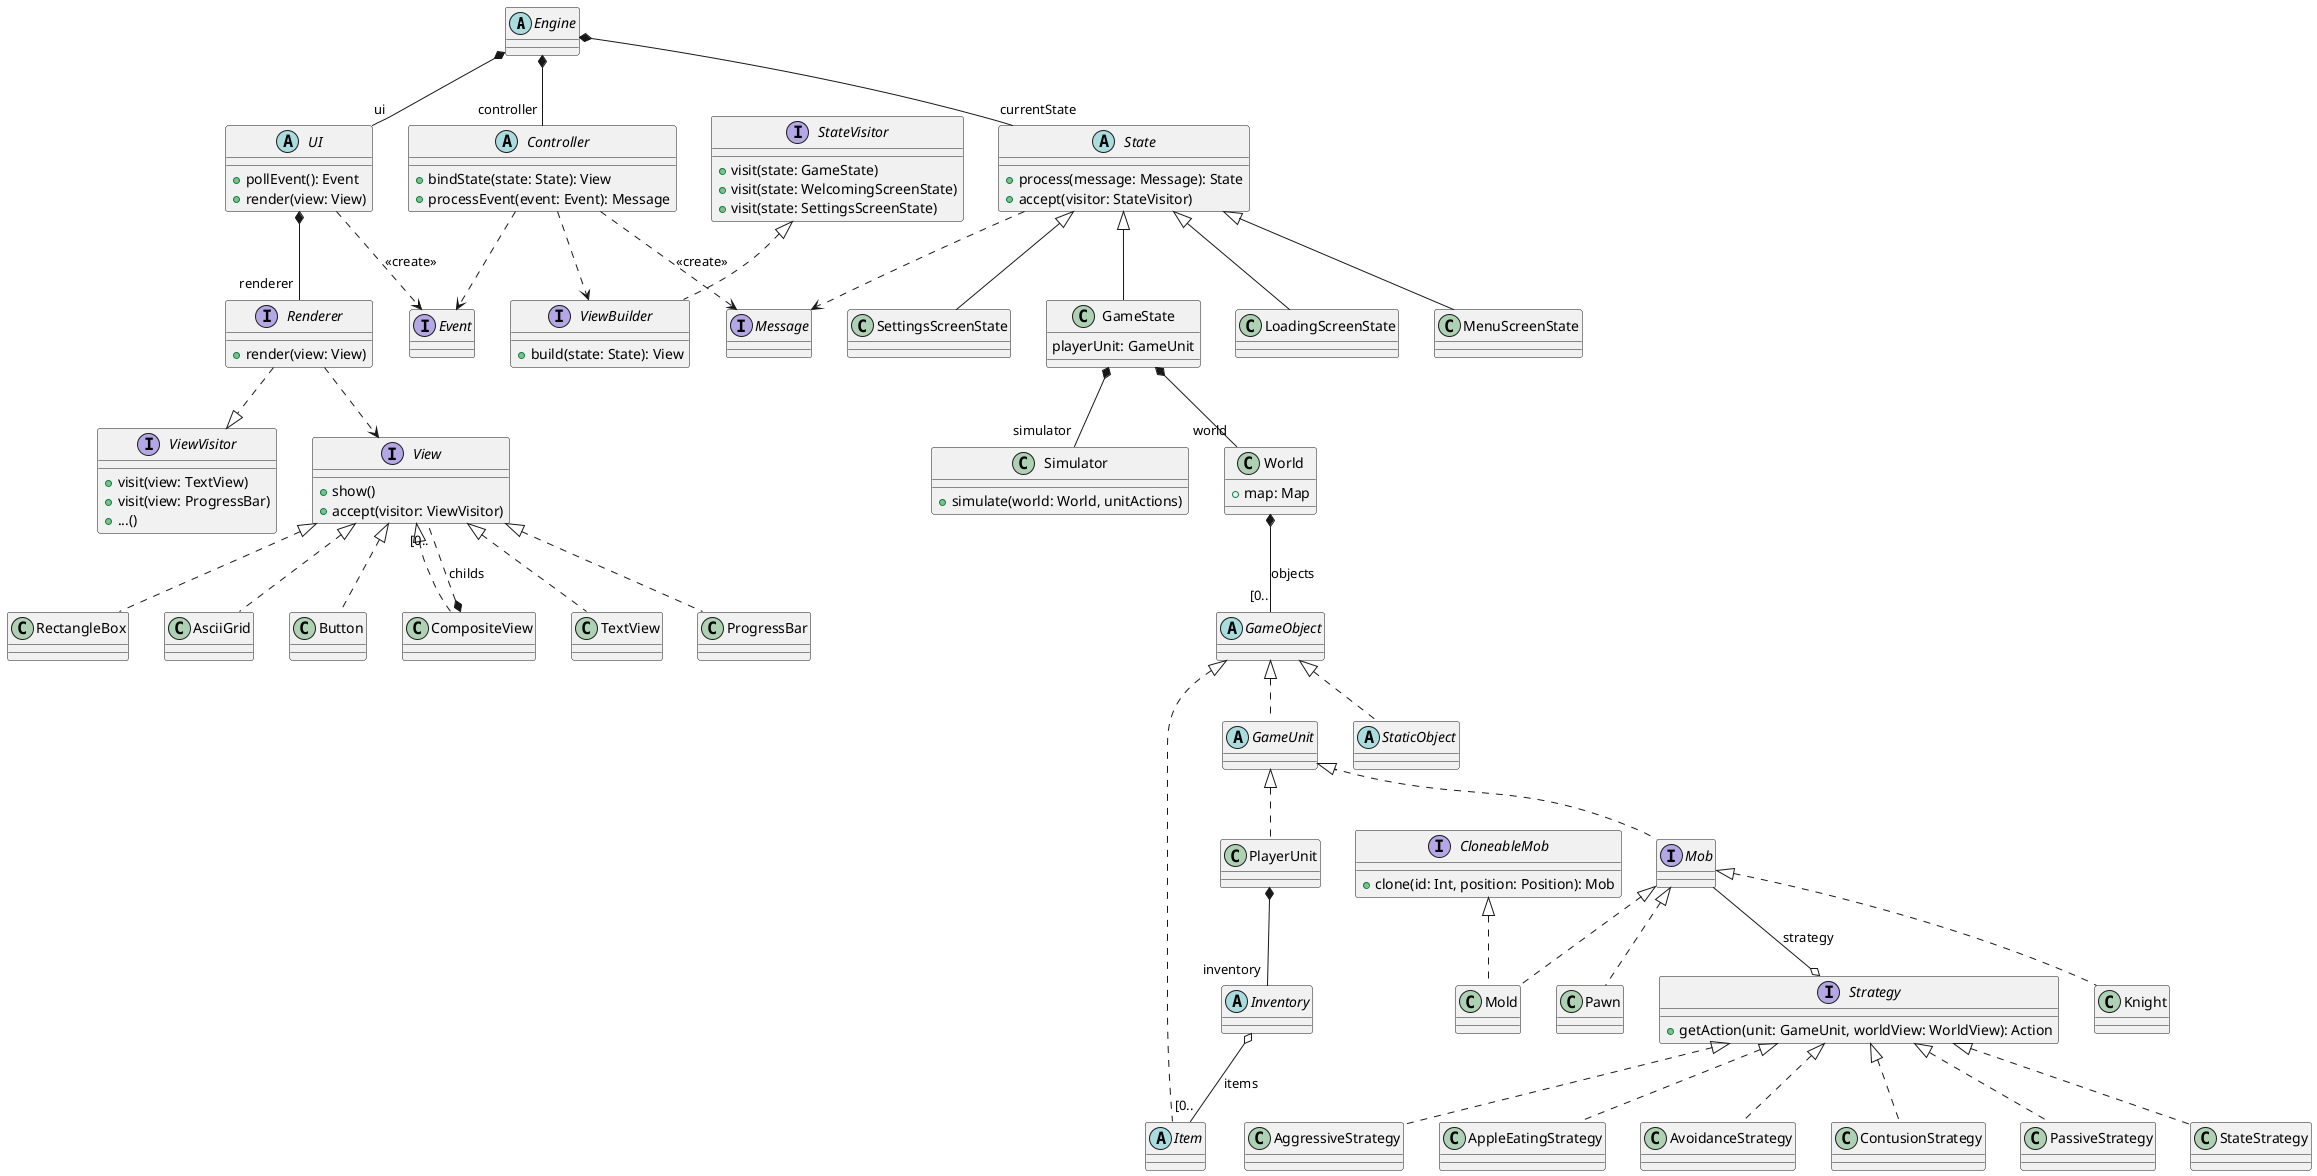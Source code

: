 @startuml
'https://plantuml.com/class-diagram

abstract class Engine

abstract class UI {
    + pollEvent(): Event
    + render(view: View)
}

abstract class Controller {
    + bindState(state: State): View
    + processEvent(event: Event): Message
}

Engine *-- "controller" Controller
Engine *-- "ui" UI

class Simulator {
    + simulate(world: World, unitActions)
}

interface Strategy {
    + getAction(unit: GameUnit, worldView: WorldView): Action
}

class AggressiveStrategy
Strategy <|.. AggressiveStrategy

class AppleEatingStrategy
Strategy <|.. AppleEatingStrategy

class AvoidanceStrategy
Strategy <|.. AvoidanceStrategy

class ContusionStrategy
Strategy <|.. ContusionStrategy

class PassiveStrategy
Strategy <|.. PassiveStrategy

class StateStrategy
Strategy <|.. StateStrategy

class World {
    + map: Map
}

abstract class GameObject

abstract class GameUnit

interface Mob

GameUnit <|.. Mob
GameUnit <|.. PlayerUnit

Mob --o Strategy : "strategy"

class Pawn
Mob <|.. Pawn

class Knight
Mob <|.. Knight

class Knight

interface CloneableMob {
    + clone(id: Int, position: Position): Mob
}

class Mold

Mob <|.. Mold
CloneableMob <|.. Mold

abstract class StaticObject

abstract class Item

abstract class Inventory

Inventory o-- "[0.." Item : "items"

PlayerUnit *-- "inventory" Inventory

GameObject <|.. GameUnit
GameObject <|.. StaticObject
GameObject <|.. Item

interface Message

Controller ..> Message : "<<create>>"
State ..> Message


interface Event

Controller ..> Event
UI ..> Event : "<<create>>"




abstract class Controller

Controller ..> ViewBuilder

abstract class State {
    + process(message: Message): State
    + accept(visitor: StateVisitor)
}

class MenuScreenState

class SettingsScreenState

class GameState {
    playerUnit: GameUnit
}

class LoadingScreenState

interface StateVisitor {
    + visit(state: GameState)
    + visit(state: WelcomingScreenState)
    + visit(state: SettingsScreenState)
}


GameState *-- "world" World
GameState *-- "simulator" Simulator

interface ViewBuilder {
    + build(state: State): View
}


StateVisitor <|.. ViewBuilder

interface Renderer {
    + render(view: View)
}

interface ViewVisitor {
    + visit(view: TextView)
    + visit(view: ProgressBar)
    + ...()
}

interface View {
    + show()
    + accept(visitor: ViewVisitor)
}

class TextView

class ProgressBar

class RectangleBox

class AsciiGrid

class Button

class CompositeView

interface ViewBuilder

Engine *-- "currentState" State

State <|-- MenuScreenState
State <|-- SettingsScreenState
State <|-- GameState
State <|-- LoadingScreenState

View <|.. TextView
View <|.. ProgressBar
View <|.. RectangleBox
View <|.. AsciiGrid
View <|.. Button
View <|.. CompositeView


CompositeView *.. "[0.." View : "childs"

Renderer ..|> ViewVisitor
Renderer ..> View

UI *-- "renderer" Renderer

World *-- "[0.." GameObject : "objects"


@enduml